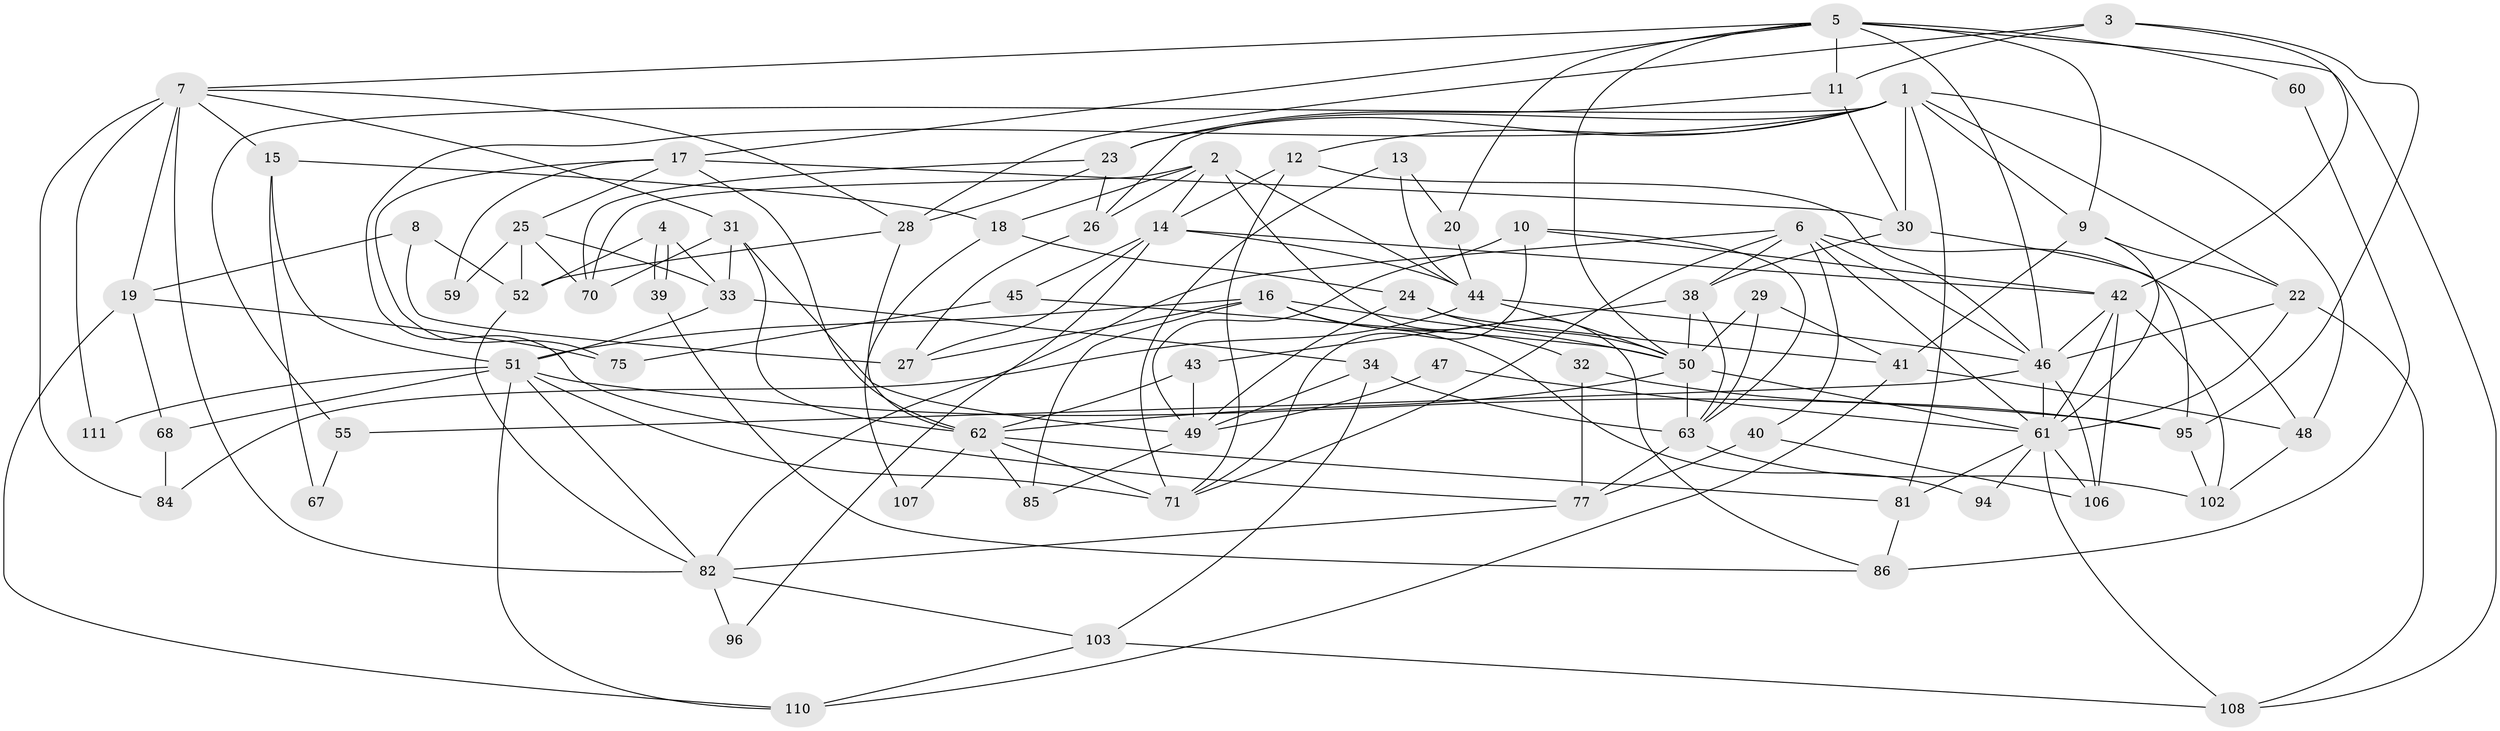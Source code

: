 // Generated by graph-tools (version 1.1) at 2025/52/02/27/25 19:52:05]
// undirected, 75 vertices, 178 edges
graph export_dot {
graph [start="1"]
  node [color=gray90,style=filled];
  1 [super="+72"];
  2 [super="+65"];
  3;
  4;
  5 [super="+80"];
  6 [super="+79"];
  7 [super="+83"];
  8 [super="+37"];
  9 [super="+53"];
  10 [super="+69"];
  11;
  12;
  13;
  14 [super="+36"];
  15;
  16 [super="+58"];
  17 [super="+78"];
  18 [super="+97"];
  19 [super="+21"];
  20;
  22;
  23 [super="+73"];
  24 [super="+35"];
  25 [super="+64"];
  26;
  27 [super="+112"];
  28;
  29;
  30;
  31 [super="+57"];
  32;
  33 [super="+90"];
  34 [super="+56"];
  38 [super="+89"];
  39;
  40;
  41 [super="+74"];
  42 [super="+109"];
  43;
  44 [super="+76"];
  45 [super="+87"];
  46 [super="+92"];
  47;
  48;
  49 [super="+99"];
  50 [super="+54"];
  51 [super="+104"];
  52 [super="+98"];
  55;
  59;
  60;
  61 [super="+93"];
  62 [super="+66"];
  63 [super="+101"];
  67;
  68;
  70;
  71 [super="+88"];
  75;
  77;
  81;
  82 [super="+100"];
  84 [super="+91"];
  85;
  86;
  94;
  95;
  96;
  102;
  103 [super="+105"];
  106;
  107;
  108;
  110;
  111;
  1 -- 22;
  1 -- 81;
  1 -- 26;
  1 -- 55;
  1 -- 77;
  1 -- 48;
  1 -- 23;
  1 -- 12;
  1 -- 30;
  1 -- 9;
  2 -- 70;
  2 -- 86;
  2 -- 14;
  2 -- 18;
  2 -- 26;
  2 -- 44;
  3 -- 42;
  3 -- 95;
  3 -- 11;
  3 -- 28;
  4 -- 39;
  4 -- 39;
  4 -- 33;
  4 -- 52;
  5 -- 11;
  5 -- 46;
  5 -- 17;
  5 -- 20;
  5 -- 108;
  5 -- 9;
  5 -- 60;
  5 -- 50;
  5 -- 7;
  6 -- 48;
  6 -- 38;
  6 -- 82;
  6 -- 71;
  6 -- 40;
  6 -- 61;
  6 -- 46;
  7 -- 19 [weight=2];
  7 -- 28;
  7 -- 82;
  7 -- 84;
  7 -- 31;
  7 -- 111;
  7 -- 15;
  8 -- 27;
  8 -- 19 [weight=2];
  8 -- 52;
  9 -- 41;
  9 -- 61;
  9 -- 22;
  10 -- 49;
  10 -- 71;
  10 -- 63;
  10 -- 42;
  11 -- 23;
  11 -- 30;
  12 -- 46;
  12 -- 14;
  12 -- 71;
  13 -- 20;
  13 -- 71;
  13 -- 44;
  14 -- 45;
  14 -- 96;
  14 -- 42;
  14 -- 44;
  14 -- 27 [weight=2];
  15 -- 51;
  15 -- 18;
  15 -- 67;
  16 -- 32;
  16 -- 50;
  16 -- 85;
  16 -- 94;
  16 -- 51;
  16 -- 27;
  17 -- 30;
  17 -- 59;
  17 -- 75;
  17 -- 62;
  17 -- 25;
  18 -- 107;
  18 -- 24;
  19 -- 68;
  19 -- 75;
  19 -- 110;
  20 -- 44;
  22 -- 108;
  22 -- 46;
  22 -- 61;
  23 -- 26;
  23 -- 28;
  23 -- 70;
  24 -- 41;
  24 -- 50;
  24 -- 49;
  25 -- 70;
  25 -- 33;
  25 -- 52;
  25 -- 59;
  26 -- 27;
  28 -- 52;
  28 -- 62;
  29 -- 41;
  29 -- 50;
  29 -- 63;
  30 -- 95;
  30 -- 38;
  31 -- 70 [weight=2];
  31 -- 33;
  31 -- 62;
  31 -- 49;
  32 -- 77;
  32 -- 95;
  33 -- 51;
  33 -- 34;
  34 -- 103;
  34 -- 63;
  34 -- 49;
  38 -- 43;
  38 -- 63;
  38 -- 50;
  39 -- 86;
  40 -- 77;
  40 -- 106;
  41 -- 48;
  41 -- 110;
  42 -- 102;
  42 -- 106;
  42 -- 61;
  42 -- 46;
  43 -- 62;
  43 -- 49;
  44 -- 46;
  44 -- 50;
  44 -- 84;
  45 -- 75;
  45 -- 50;
  46 -- 55;
  46 -- 106;
  46 -- 61;
  47 -- 61;
  47 -- 49;
  48 -- 102;
  49 -- 85;
  50 -- 62;
  50 -- 61;
  50 -- 63;
  51 -- 110;
  51 -- 95;
  51 -- 68;
  51 -- 71;
  51 -- 82;
  51 -- 111;
  52 -- 82;
  55 -- 67;
  60 -- 86;
  61 -- 81;
  61 -- 94;
  61 -- 108;
  61 -- 106;
  62 -- 71;
  62 -- 107;
  62 -- 81;
  62 -- 85;
  63 -- 77;
  63 -- 102;
  68 -- 84 [weight=2];
  77 -- 82;
  81 -- 86;
  82 -- 96;
  82 -- 103;
  95 -- 102;
  103 -- 108;
  103 -- 110;
}
